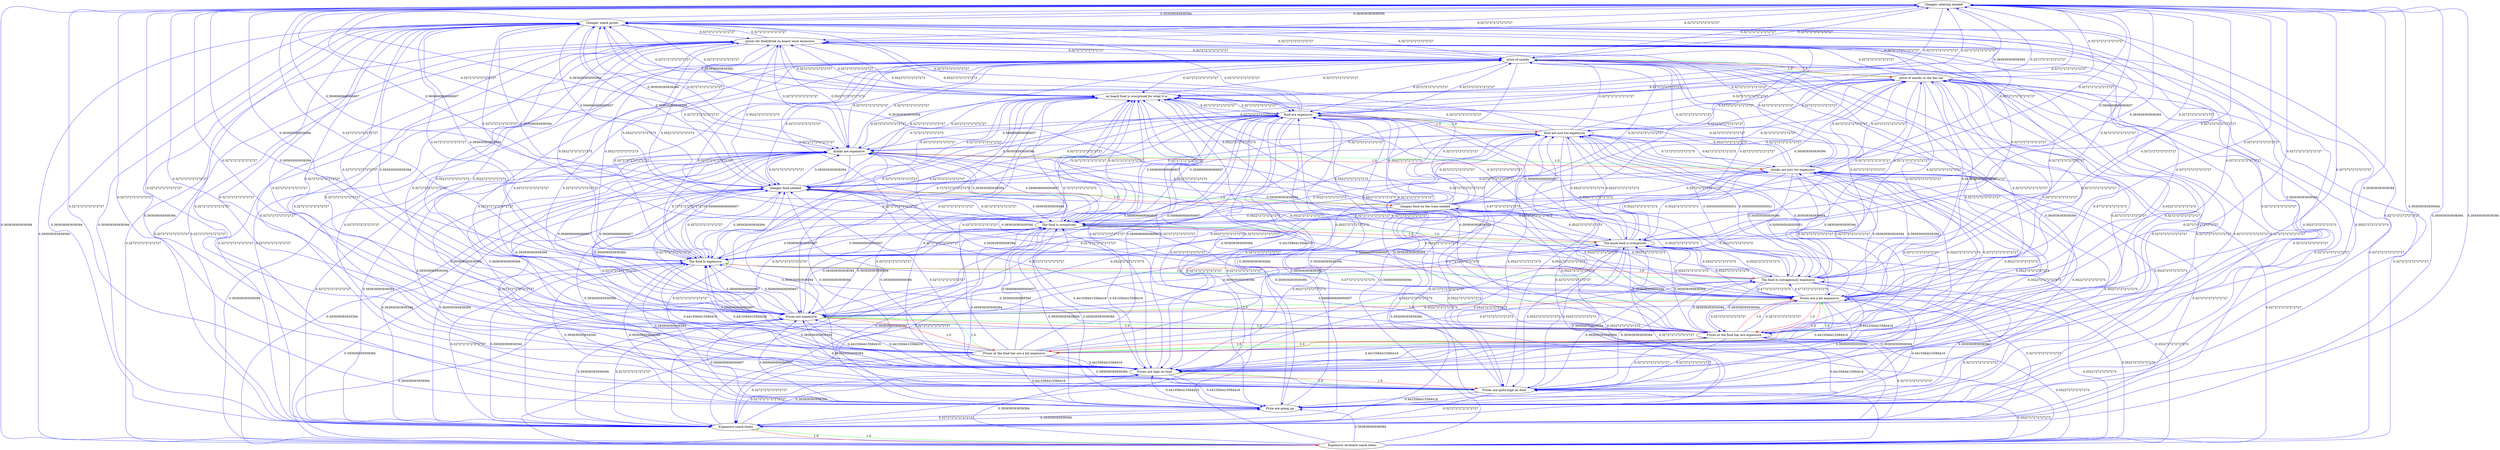 digraph rawGraph {
"Cheaper catering needed";"Cheaper snack prices";"Expensive on-board snack items";"Expensive snack items";"Price are going up";"Prices are quite high on food";"Prices are high on food";"Prices at the food bar are a bit expensive";"Prices at the food bar are expensive";"Prices are expensive";"Prices are a bit expensive";"The food Is outrageously expensive";"The food Is expensive";"The kiosk food is overpriced";"The food is overpriced";"cheaper food on the train needed";"cheaper food needed";"drinks are just too expensive";"drinks are expensive";"food are just too expensive";"food are expensive";"on board food is overpriced for what it is";"price of snacks in the bar-car";"price of snacks";"prices for food/drink on board were excessive";"Cheaper catering needed" -> "Cheaper snack prices" [label=0.393939393939394] [color=blue]
"Cheaper snack prices" -> "Cheaper catering needed" [label=0.393939393939394] [color=blue]
"Expensive on-board snack items" -> "Expensive snack items" [label=1.0] [color=green]
"Expensive snack items" -> "Expensive on-board snack items" [label=1.0] [color=red]
"Expensive snack items" -> "Cheaper snack prices" [label=0.393939393939394] [color=blue]
"Cheaper snack prices" -> "Expensive snack items" [label=0.393939393939394] [color=blue]
"Cheaper catering needed" -> "Expensive snack items" [label=0.393939393939394] [color=blue]
"Expensive on-board snack items" -> "Cheaper snack prices" [label=0.393939393939394] [color=blue]
"Expensive snack items" -> "Cheaper catering needed" [label=0.393939393939394] [color=blue]
"Expensive on-board snack items" -> "Cheaper catering needed" [label=0.393939393939394] [color=blue]
"Prices are quite high on food" -> "Prices are high on food" [label=1.0] [color=green]
"Prices are high on food" -> "Prices are quite high on food" [label=1.0] [color=red]
"Price are going up" -> "Prices are high on food" [label=0.4415584415584416] [color=blue]
"Prices are high on food" -> "Price are going up" [label=0.4415584415584416] [color=blue]
"Prices are quite high on food" -> "Price are going up" [label=0.4415584415584416] [color=blue]
"Prices at the food bar are a bit expensive" -> "Prices at the food bar are expensive" [label=1.0] [color=green]
"Prices at the food bar are expensive" -> "Prices are expensive" [label=1.0] [color=green]
"Prices at the food bar are a bit expensive" -> "Prices are a bit expensive" [label=1.0] [color=green]
"Prices are a bit expensive" -> "Prices are expensive" [label=1.0] [color=green]
"Prices at the food bar are a bit expensive" -> "Prices are expensive" [label=1.0] [color=green]
"Prices at the food bar are expensive" -> "Prices at the food bar are a bit expensive" [label=1.0] [color=red]
"Prices at the food bar are expensive" -> "Prices are a bit expensive" [label=1.0] [color=red]
"Prices are expensive" -> "Prices at the food bar are a bit expensive" [label=1.0] [color=red]
"Prices are expensive" -> "Prices at the food bar are expensive" [label=1.0] [color=red]
"Prices are expensive" -> "Prices are a bit expensive" [label=1.0] [color=red]
"Prices are a bit expensive" -> "Prices at the food bar are a bit expensive" [label=1.0] [color=red]
"Prices are a bit expensive" -> "Prices at the food bar are expensive" [label=1.0] [color=red]
"Prices are high on food" -> "Prices are expensive" [label=0.4415584415584416] [color=blue]
"Prices are expensive" -> "Prices are high on food" [label=0.4415584415584416] [color=blue]
"Prices are quite high on food" -> "Prices are a bit expensive" [label=0.393939393939394] [color=blue]
"Prices are quite high on food" -> "Prices at the food bar are expensive" [label=0.32727272727272727] [color=blue]
"Prices are a bit expensive" -> "Prices are quite high on food" [label=0.393939393939394] [color=blue]
"Prices at the food bar are expensive" -> "Prices are quite high on food" [label=0.32727272727272727] [color=blue]
"Prices are expensive" -> "Price are going up" [label=0.5606060606060607] [color=blue]
"Price are going up" -> "Prices are expensive" [label=0.5606060606060607] [color=blue]
"Prices are quite high on food" -> "Prices are expensive" [label=0.393939393939394] [color=blue]
"Prices at the food bar are a bit expensive" -> "Prices are high on food" [label=0.4415584415584416] [color=blue]
"Prices at the food bar are a bit expensive" -> "Price are going up" [label=0.4415584415584416] [color=blue]
"Prices at the food bar are a bit expensive" -> "Prices are quite high on food" [label=0.393939393939394] [color=blue]
"Prices at the food bar are expensive" -> "Prices are a bit expensive" [label=0.32727272727272727] [color=blue]
"Prices at the food bar are expensive" -> "Prices are high on food" [label=0.4415584415584416] [color=blue]
"Prices at the food bar are expensive" -> "Price are going up" [label=0.4415584415584416] [color=blue]
"Prices are a bit expensive" -> "Prices are high on food" [label=0.4415584415584416] [color=blue]
"Prices are a bit expensive" -> "Price are going up" [label=0.4415584415584416] [color=blue]
"Prices are a bit expensive" -> "Prices at the food bar are expensive" [label=0.32727272727272727] [color=blue]
"The food Is outrageously expensive" -> "The food Is expensive" [label=1.0] [color=green]
"The food Is expensive" -> "The food Is outrageously expensive" [label=1.0] [color=red]
"Prices are expensive" -> "The food Is expensive" [label=0.5606060606060607] [color=blue]
"The food Is expensive" -> "Prices are expensive" [label=0.5606060606060607] [color=blue]
"Prices are a bit expensive" -> "The food Is outrageously expensive" [label=0.4772727272727273] [color=blue]
"Prices at the food bar are expensive" -> "The food Is outrageously expensive" [label=0.393939393939394] [color=blue]
"The food Is outrageously expensive" -> "Prices are a bit expensive" [label=0.4772727272727273] [color=blue]
"The food Is outrageously expensive" -> "Prices at the food bar are expensive" [label=0.393939393939394] [color=blue]
"The food Is expensive" -> "Price are going up" [label=0.393939393939394] [color=blue]
"Price are going up" -> "The food Is expensive" [label=0.393939393939394] [color=blue]
"Prices are quite high on food" -> "The food Is expensive" [label=0.393939393939394] [color=blue]
"Prices are quite high on food" -> "The food Is outrageously expensive" [label=0.393939393939394] [color=blue]
"Prices are high on food" -> "The food Is expensive" [label=0.4415584415584416] [color=blue]
"Prices at the food bar are a bit expensive" -> "The food Is expensive" [label=0.5606060606060607] [color=blue]
"Prices at the food bar are a bit expensive" -> "The food Is outrageously expensive" [label=0.4772727272727273] [color=blue]
"Prices at the food bar are expensive" -> "The food Is expensive" [label=0.393939393939394] [color=blue]
"Prices are a bit expensive" -> "The food Is expensive" [label=0.4772727272727273] [color=blue]
"The food Is outrageously expensive" -> "Prices are expensive" [label=0.5606060606060607] [color=blue]
"The food Is outrageously expensive" -> "Prices are high on food" [label=0.4415584415584416] [color=blue]
"The food Is outrageously expensive" -> "Price are going up" [label=0.393939393939394] [color=blue]
"The food Is outrageously expensive" -> "Prices are quite high on food" [label=0.393939393939394] [color=blue]
"The food Is expensive" -> "Prices are high on food" [label=0.4415584415584416] [color=blue]
"The kiosk food is overpriced" -> "The food is overpriced" [label=1.0] [color=green]
"The food is overpriced" -> "The kiosk food is overpriced" [label=1.0] [color=red]
"The food is overpriced" -> "The food Is expensive" [label=0.5606060606060607] [color=blue]
"The food Is expensive" -> "The food is overpriced" [label=0.5606060606060607] [color=blue]
"The food Is outrageously expensive" -> "The kiosk food is overpriced" [label=0.3522727272727273] [color=blue]
"The kiosk food is overpriced" -> "The food Is outrageously expensive" [label=0.3522727272727273] [color=blue]
"Prices are expensive" -> "The food is overpriced" [label=0.393939393939394] [color=blue]
"The food is overpriced" -> "Prices are expensive" [label=0.393939393939394] [color=blue]
"Prices at the food bar are expensive" -> "The kiosk food is overpriced" [label=0.393939393939394] [color=blue]
"The kiosk food is overpriced" -> "Prices at the food bar are expensive" [label=0.393939393939394] [color=blue]
"The food is overpriced" -> "Price are going up" [label=0.393939393939394] [color=blue]
"Price are going up" -> "The food is overpriced" [label=0.393939393939394] [color=blue]
"Prices are quite high on food" -> "The food is overpriced" [label=0.393939393939394] [color=blue]
"Prices are quite high on food" -> "The kiosk food is overpriced" [label=0.3522727272727273] [color=blue]
"Prices are high on food" -> "The food is overpriced" [label=0.4415584415584416] [color=blue]
"Prices at the food bar are a bit expensive" -> "The food is overpriced" [label=0.5606060606060607] [color=blue]
"Prices at the food bar are a bit expensive" -> "The kiosk food is overpriced" [label=0.3522727272727273] [color=blue]
"Prices at the food bar are expensive" -> "The food is overpriced" [label=0.393939393939394] [color=blue]
"Prices are a bit expensive" -> "The food is overpriced" [label=0.4772727272727273] [color=blue]
"Prices are a bit expensive" -> "The kiosk food is overpriced" [label=0.3522727272727273] [color=blue]
"The food Is outrageously expensive" -> "The food is overpriced" [label=0.3522727272727273] [color=blue]
"The kiosk food is overpriced" -> "The food Is expensive" [label=0.5606060606060607] [color=blue]
"The kiosk food is overpriced" -> "Prices are a bit expensive" [label=0.3522727272727273] [color=blue]
"The kiosk food is overpriced" -> "Prices are expensive" [label=0.393939393939394] [color=blue]
"The kiosk food is overpriced" -> "Prices are high on food" [label=0.3522727272727273] [color=blue]
"The kiosk food is overpriced" -> "Price are going up" [label=0.393939393939394] [color=blue]
"The kiosk food is overpriced" -> "Prices are quite high on food" [label=0.3522727272727273] [color=blue]
"The food is overpriced" -> "Prices are high on food" [label=0.4415584415584416] [color=blue]
"cheaper food on the train needed" -> "cheaper food needed" [label=1.0] [color=green]
"cheaper food needed" -> "cheaper food on the train needed" [label=1.0] [color=red]
"cheaper food needed" -> "The food is overpriced" [label=0.393939393939394] [color=blue]
"cheaper food on the train needed" -> "The kiosk food is overpriced" [label=0.3522727272727273] [color=blue]
"Expensive snack items" -> "cheaper food needed" [label=0.393939393939394] [color=blue]
"Expensive on-board snack items" -> "cheaper food on the train needed" [label=0.3522727272727273] [color=blue]
"cheaper food needed" -> "The food Is expensive" [label=0.393939393939394] [color=blue]
"Cheaper catering needed" -> "cheaper food needed" [label=0.5606060606060607] [color=blue]
"cheaper food needed" -> "Cheaper catering needed" [label=0.5606060606060607] [color=blue]
"Cheaper snack prices" -> "cheaper food needed" [label=0.5606060606060607] [color=blue]
"cheaper food needed" -> "Cheaper snack prices" [label=0.393939393939394] [color=blue]
"Cheaper catering needed" -> "The food is overpriced" [label=0.393939393939394] [color=blue]
"Cheaper catering needed" -> "The food Is expensive" [label=0.393939393939394] [color=blue]
"Cheaper snack prices" -> "The food is overpriced" [label=0.393939393939394] [color=blue]
"Cheaper snack prices" -> "The food Is expensive" [label=0.393939393939394] [color=blue]
"Expensive on-board snack items" -> "The food is overpriced" [label=0.393939393939394] [color=blue]
"Expensive on-board snack items" -> "The kiosk food is overpriced" [label=0.3522727272727273] [color=blue]
"Expensive on-board snack items" -> "The food Is expensive" [label=0.393939393939394] [color=blue]
"Expensive on-board snack items" -> "cheaper food needed" [label=0.393939393939394] [color=blue]
"Expensive snack items" -> "The food is overpriced" [label=0.393939393939394] [color=blue]
"Expensive snack items" -> "The food Is expensive" [label=0.393939393939394] [color=blue]
"cheaper food on the train needed" -> "The food is overpriced" [label=0.3522727272727273] [color=blue]
"cheaper food on the train needed" -> "The food Is outrageously expensive" [label=0.3522727272727273] [color=blue]
"cheaper food on the train needed" -> "The food Is expensive" [label=0.3522727272727273] [color=blue]
"cheaper food on the train needed" -> "Prices are a bit expensive" [label=0.3522727272727273] [color=blue]
"cheaper food on the train needed" -> "Cheaper catering needed" [label=0.5606060606060607] [color=blue]
"cheaper food on the train needed" -> "Prices are expensive" [label=0.3522727272727273] [color=blue]
"cheaper food on the train needed" -> "Prices are high on food" [label=0.3522727272727273] [color=blue]
"cheaper food on the train needed" -> "Cheaper snack prices" [label=0.393939393939394] [color=blue]
"cheaper food on the train needed" -> "Price are going up" [label=0.3522727272727273] [color=blue]
"cheaper food on the train needed" -> "Prices are quite high on food" [label=0.3522727272727273] [color=blue]
"cheaper food on the train needed" -> "Prices at the food bar are expensive" [label=0.3522727272727273] [color=blue]
"cheaper food needed" -> "Expensive snack items" [label=0.393939393939394] [color=blue]
"cheaper food needed" -> "Prices are expensive" [label=0.393939393939394] [color=blue]
"cheaper food needed" -> "Prices are high on food" [label=0.393939393939394] [color=blue]
"cheaper food needed" -> "Price are going up" [label=0.393939393939394] [color=blue]
"Cheaper catering needed" -> "Prices are expensive" [label=0.393939393939394] [color=blue]
"Cheaper catering needed" -> "Prices are high on food" [label=0.393939393939394] [color=blue]
"Cheaper catering needed" -> "Price are going up" [label=0.393939393939394] [color=blue]
"Cheaper snack prices" -> "Prices are expensive" [label=0.393939393939394] [color=blue]
"Cheaper snack prices" -> "Prices are high on food" [label=0.393939393939394] [color=blue]
"Cheaper snack prices" -> "Price are going up" [label=0.393939393939394] [color=blue]
"Expensive on-board snack items" -> "The food Is outrageously expensive" [label=0.3522727272727273] [color=blue]
"Expensive on-board snack items" -> "Prices are a bit expensive" [label=0.3522727272727273] [color=blue]
"Expensive on-board snack items" -> "Prices are expensive" [label=0.393939393939394] [color=blue]
"Expensive on-board snack items" -> "Prices are high on food" [label=0.393939393939394] [color=blue]
"Expensive on-board snack items" -> "Price are going up" [label=0.393939393939394] [color=blue]
"Expensive on-board snack items" -> "Prices are quite high on food" [label=0.3522727272727273] [color=blue]
"Expensive on-board snack items" -> "Prices at the food bar are expensive" [label=0.3522727272727273] [color=blue]
"Expensive snack items" -> "Prices are expensive" [label=0.393939393939394] [color=blue]
"Expensive snack items" -> "Prices are high on food" [label=0.393939393939394] [color=blue]
"Expensive snack items" -> "Price are going up" [label=0.393939393939394] [color=blue]
"cheaper food on the train needed" -> "Expensive snack items" [label=0.393939393939394] [color=blue]
"drinks are just too expensive" -> "drinks are expensive" [label=1.0] [color=green]
"drinks are expensive" -> "drinks are just too expensive" [label=1.0] [color=red]
"drinks are expensive" -> "The food is overpriced" [label=0.5606060606060607] [color=blue]
"The food is overpriced" -> "drinks are expensive" [label=0.393939393939394] [color=blue]
"The food Is expensive" -> "drinks are expensive" [label=0.5606060606060607] [color=blue]
"drinks are expensive" -> "The food Is expensive" [label=0.7272727272727273] [color=blue]
"The food Is outrageously expensive" -> "drinks are just too expensive" [label=0.393939393939394] [color=blue]
"drinks are just too expensive" -> "The food Is outrageously expensive" [label=0.5050505050505051] [color=blue]
"drinks are expensive" -> "Prices are expensive" [label=0.5606060606060607] [color=blue]
"Prices are expensive" -> "drinks are expensive" [label=0.5606060606060607] [color=blue]
"Prices are a bit expensive" -> "drinks are just too expensive" [label=0.393939393939394] [color=blue]
"Prices at the food bar are expensive" -> "drinks are just too expensive" [label=0.32727272727272727] [color=blue]
"drinks are just too expensive" -> "Prices are a bit expensive" [label=0.393939393939394] [color=blue]
"drinks are just too expensive" -> "Prices at the food bar are expensive" [label=0.32727272727272727] [color=blue]
"Price are going up" -> "drinks are expensive" [label=0.393939393939394] [color=blue]
"drinks are expensive" -> "Price are going up" [label=0.393939393939394] [color=blue]
"Cheaper catering needed" -> "drinks are expensive" [label=0.393939393939394] [color=blue]
"Cheaper snack prices" -> "drinks are expensive" [label=0.393939393939394] [color=blue]
"Expensive on-board snack items" -> "drinks are just too expensive" [label=0.32727272727272727] [color=blue]
"Expensive on-board snack items" -> "drinks are expensive" [label=0.393939393939394] [color=blue]
"Expensive snack items" -> "drinks are expensive" [label=0.393939393939394] [color=blue]
"Prices are quite high on food" -> "drinks are just too expensive" [label=0.3522727272727273] [color=blue]
"Prices are quite high on food" -> "drinks are expensive" [label=0.393939393939394] [color=blue]
"Prices are high on food" -> "drinks are expensive" [label=0.393939393939394] [color=blue]
"Prices at the food bar are a bit expensive" -> "drinks are just too expensive" [label=0.3522727272727273] [color=blue]
"Prices at the food bar are a bit expensive" -> "drinks are expensive" [label=0.393939393939394] [color=blue]
"Prices at the food bar are expensive" -> "drinks are expensive" [label=0.393939393939394] [color=blue]
"Prices are a bit expensive" -> "drinks are expensive" [label=0.393939393939394] [color=blue]
"The food Is outrageously expensive" -> "drinks are expensive" [label=0.3522727272727273] [color=blue]
"The kiosk food is overpriced" -> "drinks are just too expensive" [label=0.3522727272727273] [color=blue]
"The kiosk food is overpriced" -> "drinks are expensive" [label=0.393939393939394] [color=blue]
"cheaper food on the train needed" -> "drinks are just too expensive" [label=0.32727272727272727] [color=blue]
"cheaper food on the train needed" -> "drinks are expensive" [label=0.3522727272727273] [color=blue]
"cheaper food needed" -> "drinks are expensive" [label=0.393939393939394] [color=blue]
"drinks are just too expensive" -> "The food is overpriced" [label=0.3522727272727273] [color=blue]
"drinks are just too expensive" -> "The kiosk food is overpriced" [label=0.3522727272727273] [color=blue]
"drinks are just too expensive" -> "The food Is expensive" [label=0.3522727272727273] [color=blue]
"drinks are just too expensive" -> "Prices are expensive" [label=0.3522727272727273] [color=blue]
"drinks are just too expensive" -> "Prices are high on food" [label=0.3522727272727273] [color=blue]
"drinks are just too expensive" -> "Price are going up" [label=0.3522727272727273] [color=blue]
"drinks are just too expensive" -> "Prices are quite high on food" [label=0.3522727272727273] [color=blue]
"drinks are expensive" -> "Prices are high on food" [label=0.393939393939394] [color=blue]
"food are just too expensive" -> "food are expensive" [label=1.0] [color=green]
"food are expensive" -> "food are just too expensive" [label=1.0] [color=red]
"food are expensive" -> "The food is overpriced" [label=0.5606060606060607] [color=blue]
"The food is overpriced" -> "food are expensive" [label=0.5606060606060607] [color=blue]
"food are expensive" -> "The food Is expensive" [label=0.7272727272727273] [color=blue]
"The food Is expensive" -> "food are expensive" [label=0.7272727272727273] [color=blue]
"The food Is outrageously expensive" -> "food are just too expensive" [label=0.5050505050505051] [color=blue]
"food are just too expensive" -> "The food Is outrageously expensive" [label=0.5050505050505051] [color=blue]
"Prices are expensive" -> "food are expensive" [label=0.5606060606060607] [color=blue]
"food are expensive" -> "Prices are expensive" [label=0.5606060606060607] [color=blue]
"Prices are a bit expensive" -> "food are just too expensive" [label=0.393939393939394] [color=blue]
"Prices at the food bar are expensive" -> "food are just too expensive" [label=0.32727272727272727] [color=blue]
"food are just too expensive" -> "Prices are a bit expensive" [label=0.393939393939394] [color=blue]
"food are just too expensive" -> "Prices at the food bar are expensive" [label=0.32727272727272727] [color=blue]
"cheaper food needed" -> "food are expensive" [label=0.393939393939394] [color=blue]
"Price are going up" -> "food are expensive" [label=0.393939393939394] [color=blue]
"food are expensive" -> "Price are going up" [label=0.393939393939394] [color=blue]
"food are expensive" -> "drinks are expensive" [label=0.5606060606060607] [color=blue]
"drinks are expensive" -> "food are expensive" [label=0.7272727272727273] [color=blue]
"drinks are just too expensive" -> "food are just too expensive" [label=0.7272727272727273] [color=blue]
"food are just too expensive" -> "drinks are just too expensive" [label=0.6272727272727273] [color=blue]
"Cheaper catering needed" -> "food are expensive" [label=0.393939393939394] [color=blue]
"Cheaper snack prices" -> "food are expensive" [label=0.393939393939394] [color=blue]
"Expensive on-board snack items" -> "food are expensive" [label=0.393939393939394] [color=blue]
"Expensive on-board snack items" -> "food are just too expensive" [label=0.32727272727272727] [color=blue]
"Expensive snack items" -> "food are expensive" [label=0.393939393939394] [color=blue]
"Prices are quite high on food" -> "food are expensive" [label=0.393939393939394] [color=blue]
"Prices are quite high on food" -> "food are just too expensive" [label=0.3522727272727273] [color=blue]
"Prices are high on food" -> "food are expensive" [label=0.4415584415584416] [color=blue]
"Prices at the food bar are a bit expensive" -> "food are expensive" [label=0.5606060606060607] [color=blue]
"Prices at the food bar are a bit expensive" -> "food are just too expensive" [label=0.3522727272727273] [color=blue]
"Prices at the food bar are expensive" -> "food are expensive" [label=0.393939393939394] [color=blue]
"Prices are a bit expensive" -> "food are expensive" [label=0.4772727272727273] [color=blue]
"The food Is outrageously expensive" -> "food are expensive" [label=0.3522727272727273] [color=blue]
"The kiosk food is overpriced" -> "food are expensive" [label=0.5606060606060607] [color=blue]
"The kiosk food is overpriced" -> "food are just too expensive" [label=0.3522727272727273] [color=blue]
"cheaper food on the train needed" -> "food are expensive" [label=0.3522727272727273] [color=blue]
"cheaper food on the train needed" -> "food are just too expensive" [label=0.32727272727272727] [color=blue]
"drinks are just too expensive" -> "food are expensive" [label=0.3522727272727273] [color=blue]
"food are just too expensive" -> "The food is overpriced" [label=0.3522727272727273] [color=blue]
"food are just too expensive" -> "The kiosk food is overpriced" [label=0.3522727272727273] [color=blue]
"food are just too expensive" -> "The food Is expensive" [label=0.3522727272727273] [color=blue]
"food are just too expensive" -> "Prices are expensive" [label=0.3522727272727273] [color=blue]
"food are just too expensive" -> "Prices are high on food" [label=0.3522727272727273] [color=blue]
"food are just too expensive" -> "Price are going up" [label=0.3522727272727273] [color=blue]
"food are just too expensive" -> "drinks are expensive" [label=0.3522727272727273] [color=blue]
"food are just too expensive" -> "Prices are quite high on food" [label=0.3522727272727273] [color=blue]
"food are expensive" -> "Prices are high on food" [label=0.393939393939394] [color=blue]
"The food is overpriced" -> "on board food is overpriced for what it is" [label=0.32727272727272727] [color=blue]
"on board food is overpriced for what it is" -> "The food is overpriced" [label=0.32727272727272727] [color=blue]
"Cheaper catering needed" -> "on board food is overpriced for what it is" [label=0.32727272727272727] [color=blue]
"Cheaper snack prices" -> "on board food is overpriced for what it is" [label=0.32727272727272727] [color=blue]
"Expensive on-board snack items" -> "on board food is overpriced for what it is" [label=0.32727272727272727] [color=blue]
"Expensive snack items" -> "on board food is overpriced for what it is" [label=0.32727272727272727] [color=blue]
"Price are going up" -> "on board food is overpriced for what it is" [label=0.32727272727272727] [color=blue]
"Prices are quite high on food" -> "on board food is overpriced for what it is" [label=0.32727272727272727] [color=blue]
"Prices are high on food" -> "on board food is overpriced for what it is" [label=0.32727272727272727] [color=blue]
"Prices at the food bar are a bit expensive" -> "on board food is overpriced for what it is" [label=0.32727272727272727] [color=blue]
"Prices at the food bar are expensive" -> "on board food is overpriced for what it is" [label=0.32727272727272727] [color=blue]
"Prices are expensive" -> "on board food is overpriced for what it is" [label=0.32727272727272727] [color=blue]
"Prices are a bit expensive" -> "on board food is overpriced for what it is" [label=0.32727272727272727] [color=blue]
"The food Is outrageously expensive" -> "on board food is overpriced for what it is" [label=0.32727272727272727] [color=blue]
"The food Is expensive" -> "on board food is overpriced for what it is" [label=0.32727272727272727] [color=blue]
"The kiosk food is overpriced" -> "on board food is overpriced for what it is" [label=0.32727272727272727] [color=blue]
"cheaper food on the train needed" -> "on board food is overpriced for what it is" [label=0.32727272727272727] [color=blue]
"cheaper food needed" -> "on board food is overpriced for what it is" [label=0.32727272727272727] [color=blue]
"drinks are just too expensive" -> "on board food is overpriced for what it is" [label=0.32727272727272727] [color=blue]
"drinks are expensive" -> "on board food is overpriced for what it is" [label=0.32727272727272727] [color=blue]
"food are just too expensive" -> "on board food is overpriced for what it is" [label=0.32727272727272727] [color=blue]
"food are expensive" -> "on board food is overpriced for what it is" [label=0.32727272727272727] [color=blue]
"on board food is overpriced for what it is" -> "The food Is expensive" [label=0.32727272727272727] [color=blue]
"on board food is overpriced for what it is" -> "food are expensive" [label=0.32727272727272727] [color=blue]
"on board food is overpriced for what it is" -> "Prices are expensive" [label=0.32727272727272727] [color=blue]
"on board food is overpriced for what it is" -> "Prices are high on food" [label=0.32727272727272727] [color=blue]
"on board food is overpriced for what it is" -> "Price are going up" [label=0.32727272727272727] [color=blue]
"on board food is overpriced for what it is" -> "drinks are expensive" [label=0.32727272727272727] [color=blue]
"price of snacks in the bar-car" -> "price of snacks" [label=1.0] [color=green]
"price of snacks" -> "price of snacks in the bar-car" [label=1.0] [color=red]
"price of snacks" -> "Prices are high on food" [label=0.393939393939394] [color=blue]
"Expensive snack items" -> "price of snacks" [label=0.32727272727272727] [color=blue]
"price of snacks" -> "Expensive snack items" [label=0.32727272727272727] [color=blue]
"price of snacks" -> "Prices are expensive" [label=0.32727272727272727] [color=blue]
"Prices are expensive" -> "price of snacks" [label=0.32727272727272727] [color=blue]
"Prices at the food bar are expensive" -> "price of snacks in the bar-car" [label=0.3522727272727273] [color=blue]
"price of snacks in the bar-car" -> "Prices at the food bar are expensive" [label=0.4772727272727273] [color=blue]
"price of snacks" -> "cheaper food needed" [label=0.32727272727272727] [color=blue]
"Cheaper snack prices" -> "price of snacks" [label=0.32727272727272727] [color=blue]
"price of snacks" -> "Cheaper snack prices" [label=0.32727272727272727] [color=blue]
"Price are going up" -> "price of snacks" [label=0.32727272727272727] [color=blue]
"price of snacks" -> "Price are going up" [label=0.32727272727272727] [color=blue]
"Cheaper catering needed" -> "price of snacks" [label=0.32727272727272727] [color=blue]
"Expensive on-board snack items" -> "price of snacks in the bar-car" [label=0.32727272727272727] [color=blue]
"Expensive on-board snack items" -> "price of snacks" [label=0.32727272727272727] [color=blue]
"Price are going up" -> "Expensive snack items" [label=0.32727272727272727] [color=blue]
"Price are going up" -> "cheaper food needed" [label=0.32727272727272727] [color=blue]
"Price are going up" -> "Cheaper snack prices" [label=0.32727272727272727] [color=blue]
"Prices are quite high on food" -> "Expensive snack items" [label=0.32727272727272727] [color=blue]
"Prices are quite high on food" -> "price of snacks in the bar-car" [label=0.32727272727272727] [color=blue]
"Prices are quite high on food" -> "price of snacks" [label=0.32727272727272727] [color=blue]
"Prices are quite high on food" -> "cheaper food needed" [label=0.32727272727272727] [color=blue]
"Prices are quite high on food" -> "Cheaper snack prices" [label=0.32727272727272727] [color=blue]
"Prices are high on food" -> "Expensive snack items" [label=0.32727272727272727] [color=blue]
"Prices are high on food" -> "price of snacks" [label=0.32727272727272727] [color=blue]
"Prices are high on food" -> "cheaper food needed" [label=0.32727272727272727] [color=blue]
"Prices are high on food" -> "Cheaper snack prices" [label=0.32727272727272727] [color=blue]
"Prices at the food bar are a bit expensive" -> "Expensive snack items" [label=0.32727272727272727] [color=blue]
"Prices at the food bar are a bit expensive" -> "price of snacks in the bar-car" [label=0.32727272727272727] [color=blue]
"Prices at the food bar are a bit expensive" -> "price of snacks" [label=0.32727272727272727] [color=blue]
"Prices at the food bar are a bit expensive" -> "cheaper food needed" [label=0.32727272727272727] [color=blue]
"Prices at the food bar are a bit expensive" -> "Cheaper snack prices" [label=0.32727272727272727] [color=blue]
"Prices at the food bar are expensive" -> "Expensive snack items" [label=0.32727272727272727] [color=blue]
"Prices at the food bar are expensive" -> "price of snacks" [label=0.32727272727272727] [color=blue]
"Prices at the food bar are expensive" -> "cheaper food needed" [label=0.32727272727272727] [color=blue]
"Prices at the food bar are expensive" -> "Cheaper snack prices" [label=0.32727272727272727] [color=blue]
"Prices are expensive" -> "Expensive snack items" [label=0.32727272727272727] [color=blue]
"Prices are expensive" -> "cheaper food needed" [label=0.32727272727272727] [color=blue]
"Prices are expensive" -> "Cheaper snack prices" [label=0.32727272727272727] [color=blue]
"Prices are a bit expensive" -> "Expensive snack items" [label=0.32727272727272727] [color=blue]
"Prices are a bit expensive" -> "price of snacks in the bar-car" [label=0.32727272727272727] [color=blue]
"Prices are a bit expensive" -> "price of snacks" [label=0.32727272727272727] [color=blue]
"Prices are a bit expensive" -> "cheaper food needed" [label=0.32727272727272727] [color=blue]
"Prices are a bit expensive" -> "Cheaper snack prices" [label=0.32727272727272727] [color=blue]
"The food Is outrageously expensive" -> "Expensive snack items" [label=0.32727272727272727] [color=blue]
"The food Is outrageously expensive" -> "price of snacks in the bar-car" [label=0.32727272727272727] [color=blue]
"The food Is outrageously expensive" -> "price of snacks" [label=0.32727272727272727] [color=blue]
"The food Is outrageously expensive" -> "cheaper food needed" [label=0.32727272727272727] [color=blue]
"The food Is outrageously expensive" -> "Cheaper snack prices" [label=0.32727272727272727] [color=blue]
"The food Is expensive" -> "Expensive snack items" [label=0.32727272727272727] [color=blue]
"The food Is expensive" -> "price of snacks" [label=0.32727272727272727] [color=blue]
"The food Is expensive" -> "cheaper food needed" [label=0.32727272727272727] [color=blue]
"The food Is expensive" -> "Cheaper snack prices" [label=0.32727272727272727] [color=blue]
"The kiosk food is overpriced" -> "Expensive snack items" [label=0.32727272727272727] [color=blue]
"The kiosk food is overpriced" -> "price of snacks in the bar-car" [label=0.32727272727272727] [color=blue]
"The kiosk food is overpriced" -> "price of snacks" [label=0.32727272727272727] [color=blue]
"The kiosk food is overpriced" -> "cheaper food needed" [label=0.32727272727272727] [color=blue]
"The kiosk food is overpriced" -> "Cheaper snack prices" [label=0.32727272727272727] [color=blue]
"The food is overpriced" -> "Expensive snack items" [label=0.32727272727272727] [color=blue]
"The food is overpriced" -> "price of snacks" [label=0.32727272727272727] [color=blue]
"The food is overpriced" -> "cheaper food needed" [label=0.32727272727272727] [color=blue]
"The food is overpriced" -> "Cheaper snack prices" [label=0.32727272727272727] [color=blue]
"cheaper food on the train needed" -> "price of snacks in the bar-car" [label=0.32727272727272727] [color=blue]
"cheaper food on the train needed" -> "price of snacks" [label=0.32727272727272727] [color=blue]
"cheaper food needed" -> "price of snacks" [label=0.32727272727272727] [color=blue]
"drinks are just too expensive" -> "Expensive snack items" [label=0.32727272727272727] [color=blue]
"drinks are just too expensive" -> "price of snacks in the bar-car" [label=0.32727272727272727] [color=blue]
"drinks are just too expensive" -> "price of snacks" [label=0.32727272727272727] [color=blue]
"drinks are just too expensive" -> "cheaper food needed" [label=0.32727272727272727] [color=blue]
"drinks are just too expensive" -> "Cheaper snack prices" [label=0.32727272727272727] [color=blue]
"drinks are expensive" -> "Expensive snack items" [label=0.32727272727272727] [color=blue]
"drinks are expensive" -> "price of snacks" [label=0.32727272727272727] [color=blue]
"drinks are expensive" -> "cheaper food needed" [label=0.32727272727272727] [color=blue]
"drinks are expensive" -> "Cheaper snack prices" [label=0.32727272727272727] [color=blue]
"food are just too expensive" -> "Expensive snack items" [label=0.32727272727272727] [color=blue]
"food are just too expensive" -> "price of snacks in the bar-car" [label=0.32727272727272727] [color=blue]
"food are just too expensive" -> "price of snacks" [label=0.32727272727272727] [color=blue]
"food are just too expensive" -> "cheaper food needed" [label=0.32727272727272727] [color=blue]
"food are just too expensive" -> "Cheaper snack prices" [label=0.32727272727272727] [color=blue]
"food are expensive" -> "Expensive snack items" [label=0.32727272727272727] [color=blue]
"food are expensive" -> "price of snacks" [label=0.32727272727272727] [color=blue]
"food are expensive" -> "cheaper food needed" [label=0.32727272727272727] [color=blue]
"food are expensive" -> "Cheaper snack prices" [label=0.32727272727272727] [color=blue]
"on board food is overpriced for what it is" -> "Expensive snack items" [label=0.32727272727272727] [color=blue]
"on board food is overpriced for what it is" -> "price of snacks" [label=0.32727272727272727] [color=blue]
"on board food is overpriced for what it is" -> "cheaper food needed" [label=0.32727272727272727] [color=blue]
"on board food is overpriced for what it is" -> "Cheaper snack prices" [label=0.32727272727272727] [color=blue]
"price of snacks in the bar-car" -> "The food is overpriced" [label=0.393939393939394] [color=blue]
"price of snacks in the bar-car" -> "on board food is overpriced for what it is" [label=0.32727272727272727] [color=blue]
"price of snacks in the bar-car" -> "Prices are high on food" [label=0.32727272727272727] [color=blue]
"price of snacks in the bar-car" -> "drinks are just too expensive" [label=0.32727272727272727] [color=blue]
"price of snacks in the bar-car" -> "Expensive snack items" [label=0.32727272727272727] [color=blue]
"price of snacks in the bar-car" -> "The kiosk food is overpriced" [label=0.32727272727272727] [color=blue]
"price of snacks in the bar-car" -> "The food Is outrageously expensive" [label=0.32727272727272727] [color=blue]
"price of snacks in the bar-car" -> "The food Is expensive" [label=0.32727272727272727] [color=blue]
"price of snacks in the bar-car" -> "food are expensive" [label=0.32727272727272727] [color=blue]
"price of snacks in the bar-car" -> "Prices are a bit expensive" [label=0.32727272727272727] [color=blue]
"price of snacks in the bar-car" -> "food are just too expensive" [label=0.32727272727272727] [color=blue]
"price of snacks in the bar-car" -> "Prices are expensive" [label=0.32727272727272727] [color=blue]
"price of snacks in the bar-car" -> "cheaper food needed" [label=0.32727272727272727] [color=blue]
"price of snacks in the bar-car" -> "Price are going up" [label=0.32727272727272727] [color=blue]
"price of snacks in the bar-car" -> "Cheaper snack prices" [label=0.32727272727272727] [color=blue]
"price of snacks in the bar-car" -> "drinks are expensive" [label=0.32727272727272727] [color=blue]
"price of snacks in the bar-car" -> "Prices are quite high on food" [label=0.32727272727272727] [color=blue]
"price of snacks" -> "The food is overpriced" [label=0.32727272727272727] [color=blue]
"price of snacks" -> "on board food is overpriced for what it is" [label=0.32727272727272727] [color=blue]
"price of snacks" -> "The food Is expensive" [label=0.32727272727272727] [color=blue]
"price of snacks" -> "food are expensive" [label=0.32727272727272727] [color=blue]
"price of snacks" -> "Cheaper catering needed" [label=0.32727272727272727] [color=blue]
"price of snacks" -> "drinks are expensive" [label=0.32727272727272727] [color=blue]
"Price are going up" -> "Cheaper catering needed" [label=0.32727272727272727] [color=blue]
"Prices are quite high on food" -> "Cheaper catering needed" [label=0.32727272727272727] [color=blue]
"Prices are high on food" -> "Cheaper catering needed" [label=0.32727272727272727] [color=blue]
"Prices at the food bar are a bit expensive" -> "Cheaper catering needed" [label=0.32727272727272727] [color=blue]
"Prices at the food bar are expensive" -> "Cheaper catering needed" [label=0.32727272727272727] [color=blue]
"Prices are expensive" -> "Cheaper catering needed" [label=0.32727272727272727] [color=blue]
"Prices are a bit expensive" -> "Cheaper catering needed" [label=0.32727272727272727] [color=blue]
"The food Is outrageously expensive" -> "Cheaper catering needed" [label=0.32727272727272727] [color=blue]
"The food Is expensive" -> "Cheaper catering needed" [label=0.32727272727272727] [color=blue]
"The kiosk food is overpriced" -> "Cheaper catering needed" [label=0.32727272727272727] [color=blue]
"The food is overpriced" -> "Cheaper catering needed" [label=0.32727272727272727] [color=blue]
"drinks are just too expensive" -> "Cheaper catering needed" [label=0.32727272727272727] [color=blue]
"drinks are expensive" -> "Cheaper catering needed" [label=0.32727272727272727] [color=blue]
"food are just too expensive" -> "Cheaper catering needed" [label=0.32727272727272727] [color=blue]
"food are expensive" -> "Cheaper catering needed" [label=0.32727272727272727] [color=blue]
"on board food is overpriced for what it is" -> "Cheaper catering needed" [label=0.32727272727272727] [color=blue]
"price of snacks in the bar-car" -> "Cheaper catering needed" [label=0.32727272727272727] [color=blue]
"The food is overpriced" -> "prices for food/drink on board were excessive" [label=0.3522727272727273] [color=blue]
"prices for food/drink on board were excessive" -> "The food is overpriced" [label=0.3522727272727273] [color=blue]
"The food Is expensive" -> "prices for food/drink on board were excessive" [label=0.3522727272727273] [color=blue]
"prices for food/drink on board were excessive" -> "The food Is expensive" [label=0.3522727272727273] [color=blue]
"food are expensive" -> "prices for food/drink on board were excessive" [label=0.3522727272727273] [color=blue]
"prices for food/drink on board were excessive" -> "food are expensive" [label=0.3522727272727273] [color=blue]
"prices for food/drink on board were excessive" -> "Prices are expensive" [label=0.3522727272727273] [color=blue]
"Prices are expensive" -> "prices for food/drink on board were excessive" [label=0.3522727272727273] [color=blue]
"cheaper food needed" -> "prices for food/drink on board were excessive" [label=0.3522727272727273] [color=blue]
"prices for food/drink on board were excessive" -> "Price are going up" [label=0.3522727272727273] [color=blue]
"Price are going up" -> "prices for food/drink on board were excessive" [label=0.3522727272727273] [color=blue]
"drinks are expensive" -> "prices for food/drink on board were excessive" [label=0.3522727272727273] [color=blue]
"Cheaper catering needed" -> "prices for food/drink on board were excessive" [label=0.32727272727272727] [color=blue]
"Cheaper snack prices" -> "prices for food/drink on board were excessive" [label=0.32727272727272727] [color=blue]
"Expensive on-board snack items" -> "prices for food/drink on board were excessive" [label=0.32727272727272727] [color=blue]
"Expensive snack items" -> "prices for food/drink on board were excessive" [label=0.32727272727272727] [color=blue]
"Prices are quite high on food" -> "prices for food/drink on board were excessive" [label=0.32727272727272727] [color=blue]
"Prices are high on food" -> "prices for food/drink on board were excessive" [label=0.32727272727272727] [color=blue]
"Prices at the food bar are a bit expensive" -> "prices for food/drink on board were excessive" [label=0.32727272727272727] [color=blue]
"Prices at the food bar are expensive" -> "prices for food/drink on board were excessive" [label=0.32727272727272727] [color=blue]
"Prices are a bit expensive" -> "prices for food/drink on board were excessive" [label=0.32727272727272727] [color=blue]
"The food Is outrageously expensive" -> "prices for food/drink on board were excessive" [label=0.32727272727272727] [color=blue]
"The kiosk food is overpriced" -> "prices for food/drink on board were excessive" [label=0.32727272727272727] [color=blue]
"cheaper food on the train needed" -> "prices for food/drink on board were excessive" [label=0.32727272727272727] [color=blue]
"drinks are just too expensive" -> "prices for food/drink on board were excessive" [label=0.32727272727272727] [color=blue]
"food are just too expensive" -> "prices for food/drink on board were excessive" [label=0.32727272727272727] [color=blue]
"on board food is overpriced for what it is" -> "prices for food/drink on board were excessive" [label=0.32727272727272727] [color=blue]
"price of snacks in the bar-car" -> "prices for food/drink on board were excessive" [label=0.32727272727272727] [color=blue]
"price of snacks" -> "prices for food/drink on board were excessive" [label=0.32727272727272727] [color=blue]
"prices for food/drink on board were excessive" -> "Expensive snack items" [label=0.32727272727272727] [color=blue]
"prices for food/drink on board were excessive" -> "on board food is overpriced for what it is" [label=0.32727272727272727] [color=blue]
"prices for food/drink on board were excessive" -> "Cheaper catering needed" [label=0.32727272727272727] [color=blue]
"prices for food/drink on board were excessive" -> "price of snacks" [label=0.32727272727272727] [color=blue]
"prices for food/drink on board were excessive" -> "cheaper food needed" [label=0.32727272727272727] [color=blue]
"prices for food/drink on board were excessive" -> "Prices are high on food" [label=0.32727272727272727] [color=blue]
"prices for food/drink on board were excessive" -> "Cheaper snack prices" [label=0.32727272727272727] [color=blue]
"prices for food/drink on board were excessive" -> "drinks are expensive" [label=0.32727272727272727] [color=blue]
}